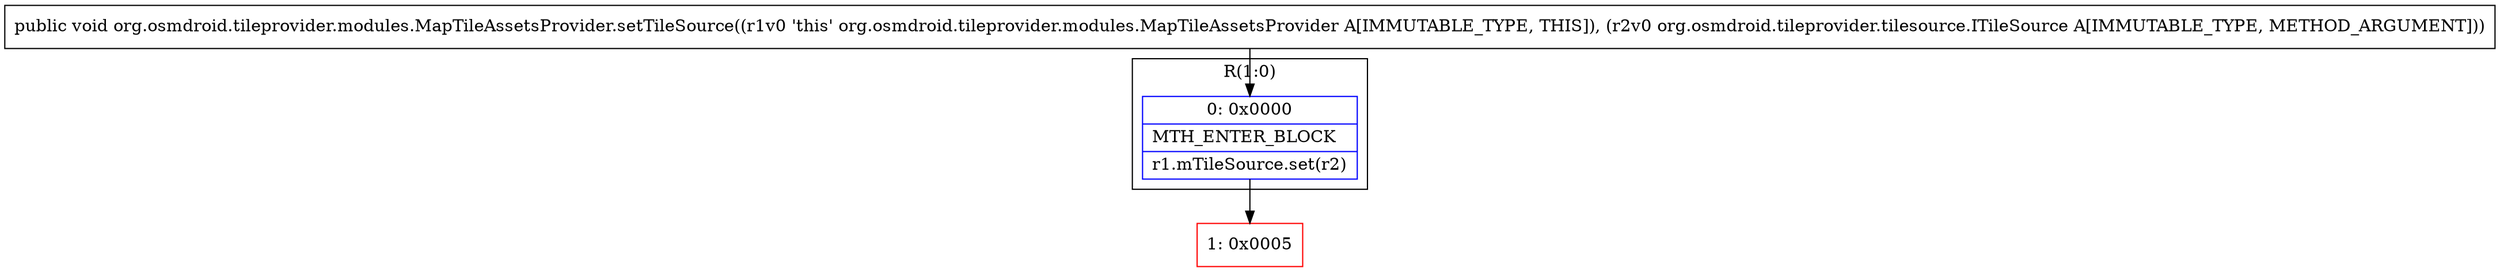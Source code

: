 digraph "CFG fororg.osmdroid.tileprovider.modules.MapTileAssetsProvider.setTileSource(Lorg\/osmdroid\/tileprovider\/tilesource\/ITileSource;)V" {
subgraph cluster_Region_1653151511 {
label = "R(1:0)";
node [shape=record,color=blue];
Node_0 [shape=record,label="{0\:\ 0x0000|MTH_ENTER_BLOCK\l|r1.mTileSource.set(r2)\l}"];
}
Node_1 [shape=record,color=red,label="{1\:\ 0x0005}"];
MethodNode[shape=record,label="{public void org.osmdroid.tileprovider.modules.MapTileAssetsProvider.setTileSource((r1v0 'this' org.osmdroid.tileprovider.modules.MapTileAssetsProvider A[IMMUTABLE_TYPE, THIS]), (r2v0 org.osmdroid.tileprovider.tilesource.ITileSource A[IMMUTABLE_TYPE, METHOD_ARGUMENT])) }"];
MethodNode -> Node_0;
Node_0 -> Node_1;
}

